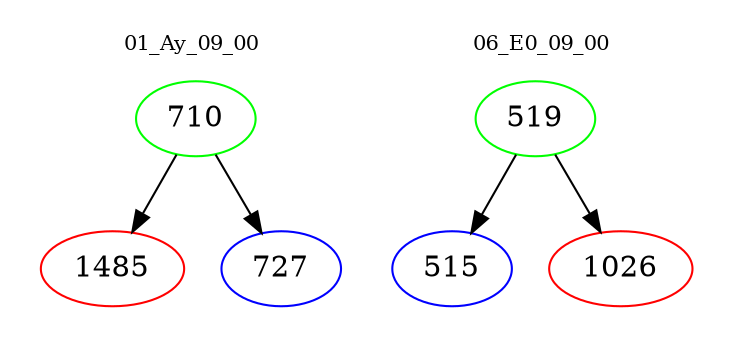 digraph{
subgraph cluster_0 {
color = white
label = "01_Ay_09_00";
fontsize=10;
T0_710 [label="710", color="green"]
T0_710 -> T0_1485 [color="black"]
T0_1485 [label="1485", color="red"]
T0_710 -> T0_727 [color="black"]
T0_727 [label="727", color="blue"]
}
subgraph cluster_1 {
color = white
label = "06_E0_09_00";
fontsize=10;
T1_519 [label="519", color="green"]
T1_519 -> T1_515 [color="black"]
T1_515 [label="515", color="blue"]
T1_519 -> T1_1026 [color="black"]
T1_1026 [label="1026", color="red"]
}
}

